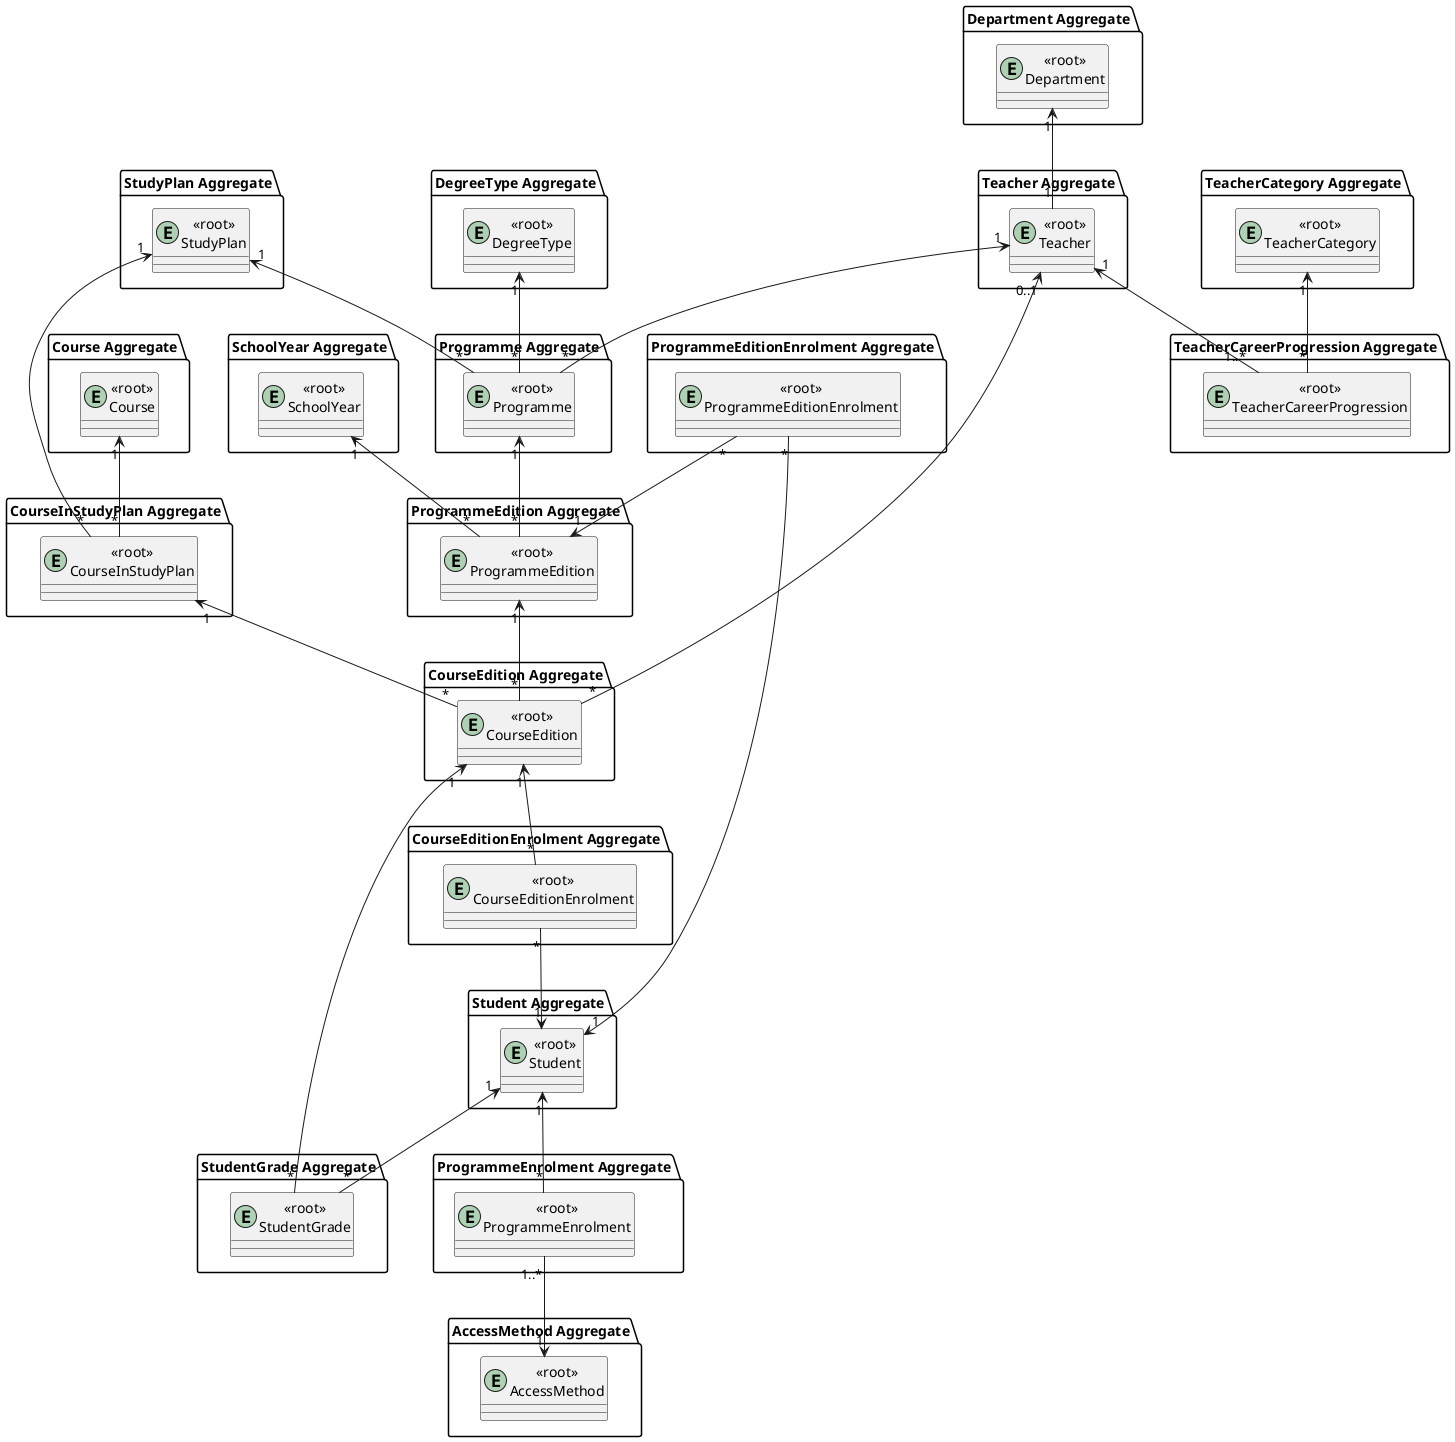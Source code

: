 @startuml
skinparam ranksep 100
skinparam nodesep 100

package "CourseInStudyPlan Aggregate" {
    entity "<<root>>\nCourseInStudyPlan" {
    }
}

package "StudyPlan Aggregate" {
    entity "<<root>>\nStudyPlan" {
    }
}

package "DegreeType Aggregate" {
    entity "<<root>>\nDegreeType" {
    }
}

package "Programme Aggregate" {
    entity "<<root>>\nProgramme" {
    }
}

package "Course Aggregate" {
    entity "<<root>>\nCourse" {
    }
}

package "SchoolYear Aggregate" {
    entity "<<root>>\nSchoolYear" {
    }
}

package "ProgrammeEdition Aggregate" {
    entity "<<root>>\nProgrammeEdition" {
    }
}

package "CourseEdition Aggregate" {
    entity "<<root>>\nCourseEdition" {
    }
}

package "CourseEditionEnrolment Aggregate" {
    entity "<<root>>\nCourseEditionEnrolment" {
    }
}

package "ProgrammeEditionEnrolment Aggregate" {
    entity "<<root>>\nProgrammeEditionEnrolment" {
    }
}

package "ProgrammeEnrolment Aggregate" {
    entity "<<root>>\nProgrammeEnrolment" {
    }
}

package "AccessMethod Aggregate" {
    entity "<<root>>\nAccessMethod" {
    }
}

package "Student Aggregate" {
    entity "<<root>>\nStudent" {
    }
}

package "StudentGrade Aggregate" {
    entity "<<root>>\nStudentGrade" {
    }
}

package "Teacher Aggregate" {
    entity "<<root>>\nTeacher" {
    }
}

package "TeacherCareerProgression Aggregate" {
    entity "<<root>>\nTeacherCareerProgression" {
    }
}

package "TeacherCategory Aggregate" {
    entity "<<root>>\nTeacherCategory" {
    }
}

package "Department Aggregate" {
    entity "<<root>>\nDepartment" {
    }
}

"<<root>>\nStudyPlan" "1" <-- "*" "<<root>>\nCourseInStudyPlan"
"<<root>>\nStudyPlan" "1" <-- "*" "<<root>>\nProgramme"
"<<root>>\nProgramme" "1" <-- "*" "<<root>>\nProgrammeEdition"
"<<root>>\nProgrammeEdition" "1" <-- "*" "<<root>>\nCourseEdition"
"<<root>>\nCourseInStudyPlan" "1" <-- "*" "<<root>>\nCourseEdition"
"<<root>>\nCourseEdition" "1" <-- "*" "<<root>>\nCourseEditionEnrolment"
"<<root>>\nCourseEdition" "1" <-- "*" "<<root>>\nStudentGrade"
"<<root>>\nCourseEditionEnrolment" "*" --> "1" "<<root>>\nStudent"
"<<root>>\nStudent" "1" <-- "*" "<<root>>\nProgrammeEnrolment"
"<<root>>\nProgrammeEnrolment" "1..*" --> "1" "<<root>>\nAccessMethod"
"<<root>>\nProgrammeEditionEnrolment" "*" --> "1" "<<root>>\nStudent"
"<<root>>\nProgrammeEditionEnrolment" "*" --> "1" "<<root>>\nProgrammeEdition"
"<<root>>\nSchoolYear" "1" <-- "*" "<<root>>\nProgrammeEdition"
"<<root>>\nDegreeType" "1" <-- "*" "<<root>>\nProgramme"
"<<root>>\nTeacher" "0..1" <-- "*" "<<root>>\nCourseEdition"
"<<root>>\nTeacher" "1" <-- "*" "<<root>>\nProgramme"
"<<root>>\nTeacherCategory" "1" <-- "*" "<<root>>\nTeacherCareerProgression"
"<<root>>\nTeacher" "1" <-- "1..*" "<<root>>\nTeacherCareerProgression"
"<<root>>\nTeacher" "1" -u-> "1" "<<root>>\nDepartment"
"<<root>>\nStudent" "1" <-- "*" "<<root>>\nStudentGrade"
"<<root>>\nCourse" "1" <-- "*" "<<root>>\nCourseInStudyPlan"

@enduml